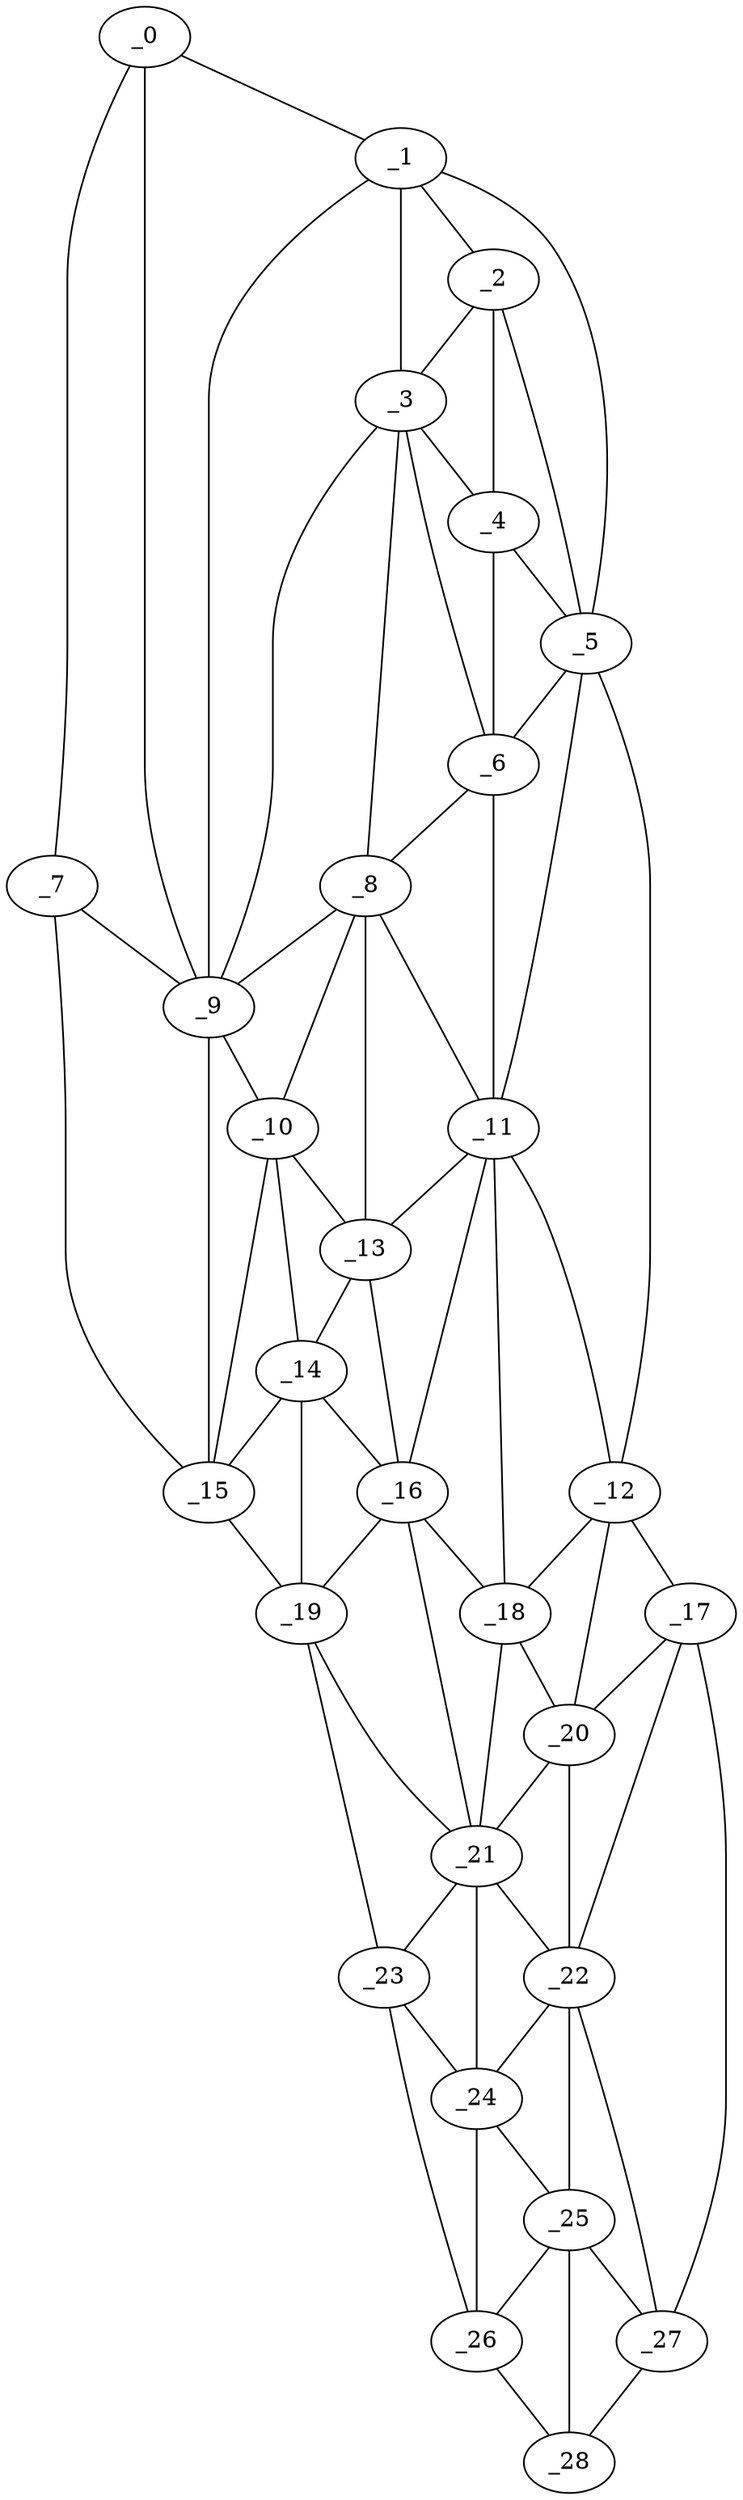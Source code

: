 graph "obj69__300.gxl" {
	_0	 [x=5,
		y=97];
	_1	 [x=6,
		y=86];
	_0 -- _1	 [valence=1];
	_7	 [x=47,
		y=105];
	_0 -- _7	 [valence=1];
	_9	 [x=50,
		y=94];
	_0 -- _9	 [valence=2];
	_2	 [x=21,
		y=69];
	_1 -- _2	 [valence=1];
	_3	 [x=29,
		y=68];
	_1 -- _3	 [valence=2];
	_5	 [x=35,
		y=52];
	_1 -- _5	 [valence=1];
	_1 -- _9	 [valence=1];
	_2 -- _3	 [valence=2];
	_4	 [x=32,
		y=64];
	_2 -- _4	 [valence=2];
	_2 -- _5	 [valence=1];
	_3 -- _4	 [valence=1];
	_6	 [x=39,
		y=62];
	_3 -- _6	 [valence=1];
	_8	 [x=50,
		y=75];
	_3 -- _8	 [valence=2];
	_3 -- _9	 [valence=2];
	_4 -- _5	 [valence=1];
	_4 -- _6	 [valence=2];
	_5 -- _6	 [valence=2];
	_11	 [x=55,
		y=65];
	_5 -- _11	 [valence=1];
	_12	 [x=57,
		y=35];
	_5 -- _12	 [valence=1];
	_6 -- _8	 [valence=2];
	_6 -- _11	 [valence=2];
	_7 -- _9	 [valence=1];
	_15	 [x=63,
		y=100];
	_7 -- _15	 [valence=1];
	_8 -- _9	 [valence=1];
	_10	 [x=54,
		y=89];
	_8 -- _10	 [valence=2];
	_8 -- _11	 [valence=1];
	_13	 [x=58,
		y=76];
	_8 -- _13	 [valence=2];
	_9 -- _10	 [valence=2];
	_9 -- _15	 [valence=2];
	_10 -- _13	 [valence=1];
	_14	 [x=63,
		y=90];
	_10 -- _14	 [valence=2];
	_10 -- _15	 [valence=2];
	_11 -- _12	 [valence=2];
	_11 -- _13	 [valence=2];
	_16	 [x=73,
		y=77];
	_11 -- _16	 [valence=2];
	_18	 [x=78,
		y=54];
	_11 -- _18	 [valence=1];
	_17	 [x=77,
		y=22];
	_12 -- _17	 [valence=1];
	_12 -- _18	 [valence=2];
	_20	 [x=84,
		y=43];
	_12 -- _20	 [valence=2];
	_13 -- _14	 [valence=2];
	_13 -- _16	 [valence=2];
	_14 -- _15	 [valence=2];
	_14 -- _16	 [valence=2];
	_19	 [x=80,
		y=88];
	_14 -- _19	 [valence=1];
	_15 -- _19	 [valence=1];
	_16 -- _18	 [valence=2];
	_16 -- _19	 [valence=2];
	_21	 [x=84,
		y=59];
	_16 -- _21	 [valence=2];
	_17 -- _20	 [valence=2];
	_22	 [x=101,
		y=45];
	_17 -- _22	 [valence=1];
	_27	 [x=122,
		y=31];
	_17 -- _27	 [valence=1];
	_18 -- _20	 [valence=1];
	_18 -- _21	 [valence=1];
	_19 -- _21	 [valence=1];
	_23	 [x=105,
		y=69];
	_19 -- _23	 [valence=1];
	_20 -- _21	 [valence=2];
	_20 -- _22	 [valence=2];
	_21 -- _22	 [valence=1];
	_21 -- _23	 [valence=2];
	_24	 [x=106,
		y=54];
	_21 -- _24	 [valence=2];
	_22 -- _24	 [valence=2];
	_25	 [x=115,
		y=44];
	_22 -- _25	 [valence=2];
	_22 -- _27	 [valence=2];
	_23 -- _24	 [valence=2];
	_26	 [x=119,
		y=57];
	_23 -- _26	 [valence=1];
	_24 -- _25	 [valence=1];
	_24 -- _26	 [valence=2];
	_25 -- _26	 [valence=2];
	_25 -- _27	 [valence=1];
	_28	 [x=124,
		y=50];
	_25 -- _28	 [valence=1];
	_26 -- _28	 [valence=1];
	_27 -- _28	 [valence=1];
}

